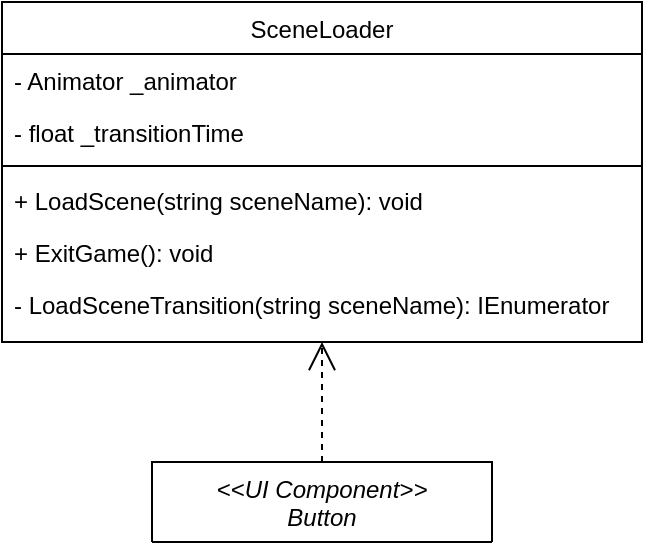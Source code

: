 <mxfile version="26.1.1">
  <diagram id="C5RBs43oDa-KdzZeNtuy" name="Page-1">
    <mxGraphModel dx="952" dy="572" grid="1" gridSize="10" guides="1" tooltips="1" connect="1" arrows="1" fold="1" page="1" pageScale="1" pageWidth="827" pageHeight="1169" math="0" shadow="0">
      <root>
        <mxCell id="WIyWlLk6GJQsqaUBKTNV-0" />
        <mxCell id="WIyWlLk6GJQsqaUBKTNV-1" parent="WIyWlLk6GJQsqaUBKTNV-0" />
        <mxCell id="Kd66DiWtisN-GpSwpELU-14" value="SceneLoader" style="swimlane;fontStyle=0;align=center;verticalAlign=top;childLayout=stackLayout;horizontal=1;startSize=26;horizontalStack=0;resizeParent=1;resizeLast=0;collapsible=1;marginBottom=0;rounded=0;shadow=0;strokeWidth=1;" vertex="1" parent="WIyWlLk6GJQsqaUBKTNV-1">
          <mxGeometry x="150" y="110" width="320" height="170" as="geometry">
            <mxRectangle x="550" y="140" width="160" height="26" as="alternateBounds" />
          </mxGeometry>
        </mxCell>
        <mxCell id="Kd66DiWtisN-GpSwpELU-15" value="- Animator _animator" style="text;align=left;verticalAlign=top;spacingLeft=4;spacingRight=4;overflow=hidden;rotatable=0;points=[[0,0.5],[1,0.5]];portConstraint=eastwest;" vertex="1" parent="Kd66DiWtisN-GpSwpELU-14">
          <mxGeometry y="26" width="320" height="26" as="geometry" />
        </mxCell>
        <mxCell id="Kd66DiWtisN-GpSwpELU-16" value="- float _transitionTime" style="text;align=left;verticalAlign=top;spacingLeft=4;spacingRight=4;overflow=hidden;rotatable=0;points=[[0,0.5],[1,0.5]];portConstraint=eastwest;rounded=0;shadow=0;html=0;" vertex="1" parent="Kd66DiWtisN-GpSwpELU-14">
          <mxGeometry y="52" width="320" height="26" as="geometry" />
        </mxCell>
        <mxCell id="Kd66DiWtisN-GpSwpELU-20" value="" style="line;html=1;strokeWidth=1;align=left;verticalAlign=middle;spacingTop=-1;spacingLeft=3;spacingRight=3;rotatable=0;labelPosition=right;points=[];portConstraint=eastwest;" vertex="1" parent="Kd66DiWtisN-GpSwpELU-14">
          <mxGeometry y="78" width="320" height="8" as="geometry" />
        </mxCell>
        <mxCell id="Kd66DiWtisN-GpSwpELU-21" value="+ LoadScene(string sceneName): void" style="text;align=left;verticalAlign=top;spacingLeft=4;spacingRight=4;overflow=hidden;rotatable=0;points=[[0,0.5],[1,0.5]];portConstraint=eastwest;" vertex="1" parent="Kd66DiWtisN-GpSwpELU-14">
          <mxGeometry y="86" width="320" height="26" as="geometry" />
        </mxCell>
        <mxCell id="Kd66DiWtisN-GpSwpELU-22" value="+ ExitGame(): void" style="text;align=left;verticalAlign=top;spacingLeft=4;spacingRight=4;overflow=hidden;rotatable=0;points=[[0,0.5],[1,0.5]];portConstraint=eastwest;" vertex="1" parent="Kd66DiWtisN-GpSwpELU-14">
          <mxGeometry y="112" width="320" height="26" as="geometry" />
        </mxCell>
        <mxCell id="Kd66DiWtisN-GpSwpELU-40" value="- LoadSceneTransition(string sceneName): IEnumerator" style="text;align=left;verticalAlign=top;spacingLeft=4;spacingRight=4;overflow=hidden;rotatable=0;points=[[0,0.5],[1,0.5]];portConstraint=eastwest;" vertex="1" parent="Kd66DiWtisN-GpSwpELU-14">
          <mxGeometry y="138" width="320" height="26" as="geometry" />
        </mxCell>
        <mxCell id="Kd66DiWtisN-GpSwpELU-41" value="&lt;&lt;UI Component&gt;&gt;&#xa;Button" style="swimlane;fontStyle=2;align=center;verticalAlign=top;childLayout=stackLayout;horizontal=1;startSize=40;horizontalStack=0;resizeParent=1;resizeLast=0;collapsible=1;marginBottom=0;rounded=0;shadow=0;strokeWidth=1;" vertex="1" parent="WIyWlLk6GJQsqaUBKTNV-1">
          <mxGeometry x="225" y="340" width="170" height="40" as="geometry">
            <mxRectangle x="550" y="140" width="160" height="26" as="alternateBounds" />
          </mxGeometry>
        </mxCell>
        <mxCell id="Kd66DiWtisN-GpSwpELU-48" value="" style="endArrow=open;endSize=12;dashed=1;html=1;rounded=0;entryX=0.5;entryY=1;entryDx=0;entryDy=0;exitX=0.5;exitY=0;exitDx=0;exitDy=0;" edge="1" parent="WIyWlLk6GJQsqaUBKTNV-1" source="Kd66DiWtisN-GpSwpELU-41" target="Kd66DiWtisN-GpSwpELU-14">
          <mxGeometry width="160" relative="1" as="geometry">
            <mxPoint x="230" y="410" as="sourcePoint" />
            <mxPoint x="390" y="410" as="targetPoint" />
          </mxGeometry>
        </mxCell>
      </root>
    </mxGraphModel>
  </diagram>
</mxfile>
